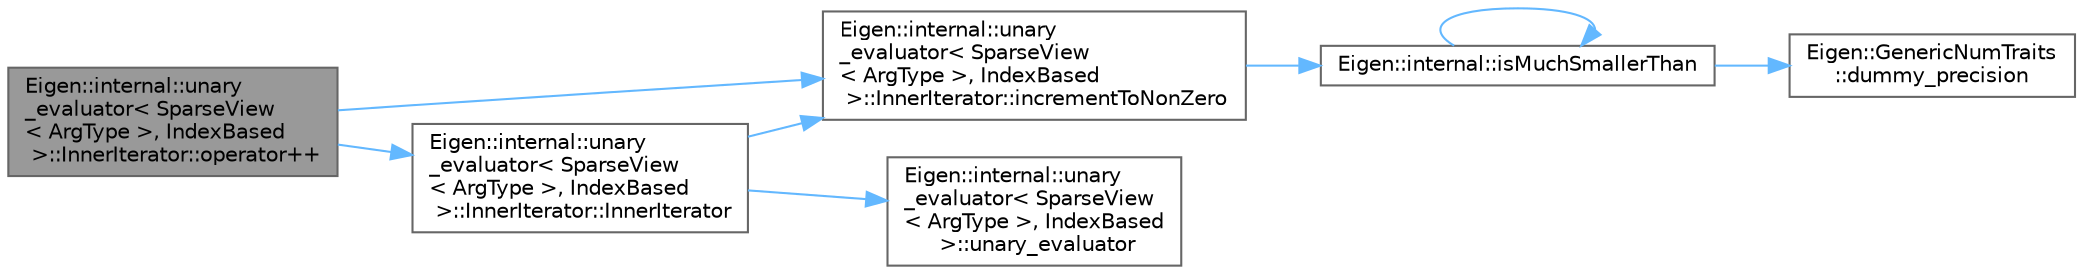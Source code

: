 digraph "Eigen::internal::unary_evaluator&lt; SparseView&lt; ArgType &gt;, IndexBased &gt;::InnerIterator::operator++"
{
 // LATEX_PDF_SIZE
  bgcolor="transparent";
  edge [fontname=Helvetica,fontsize=10,labelfontname=Helvetica,labelfontsize=10];
  node [fontname=Helvetica,fontsize=10,shape=box,height=0.2,width=0.4];
  rankdir="LR";
  Node1 [id="Node000001",label="Eigen::internal::unary\l_evaluator\< SparseView\l\< ArgType \>, IndexBased\l \>::InnerIterator::operator++",height=0.2,width=0.4,color="gray40", fillcolor="grey60", style="filled", fontcolor="black",tooltip=" "];
  Node1 -> Node2 [id="edge8_Node000001_Node000002",color="steelblue1",style="solid",tooltip=" "];
  Node2 [id="Node000002",label="Eigen::internal::unary\l_evaluator\< SparseView\l\< ArgType \>, IndexBased\l \>::InnerIterator::incrementToNonZero",height=0.2,width=0.4,color="grey40", fillcolor="white", style="filled",URL="$class_eigen_1_1internal_1_1unary__evaluator_3_01_sparse_view_3_01_arg_type_01_4_00_01_index_based_01_4_1_1_inner_iterator.html#ab5f98b5452a880d32045b190a83726b0",tooltip=" "];
  Node2 -> Node3 [id="edge9_Node000002_Node000003",color="steelblue1",style="solid",tooltip=" "];
  Node3 [id="Node000003",label="Eigen::internal::isMuchSmallerThan",height=0.2,width=0.4,color="grey40", fillcolor="white", style="filled",URL="$namespace_eigen_1_1internal.html#a84d9a116f1410c45670db495257f64ac",tooltip=" "];
  Node3 -> Node4 [id="edge10_Node000003_Node000004",color="steelblue1",style="solid",tooltip=" "];
  Node4 [id="Node000004",label="Eigen::GenericNumTraits\l::dummy_precision",height=0.2,width=0.4,color="grey40", fillcolor="white", style="filled",URL="$struct_eigen_1_1_generic_num_traits.html#a77dc085cf094c377faaf0c520e3e4efa",tooltip=" "];
  Node3 -> Node3 [id="edge11_Node000003_Node000003",color="steelblue1",style="solid",tooltip=" "];
  Node1 -> Node5 [id="edge12_Node000001_Node000005",color="steelblue1",style="solid",tooltip=" "];
  Node5 [id="Node000005",label="Eigen::internal::unary\l_evaluator\< SparseView\l\< ArgType \>, IndexBased\l \>::InnerIterator::InnerIterator",height=0.2,width=0.4,color="grey40", fillcolor="white", style="filled",URL="$class_eigen_1_1internal_1_1unary__evaluator_3_01_sparse_view_3_01_arg_type_01_4_00_01_index_based_01_4_1_1_inner_iterator.html#ae37af4f3bcd59acf4f920a6d8e79efe9",tooltip=" "];
  Node5 -> Node2 [id="edge13_Node000005_Node000002",color="steelblue1",style="solid",tooltip=" "];
  Node5 -> Node6 [id="edge14_Node000005_Node000006",color="steelblue1",style="solid",tooltip=" "];
  Node6 [id="Node000006",label="Eigen::internal::unary\l_evaluator\< SparseView\l\< ArgType \>, IndexBased\l \>::unary_evaluator",height=0.2,width=0.4,color="grey40", fillcolor="white", style="filled",URL="$struct_eigen_1_1internal_1_1unary__evaluator_3_01_sparse_view_3_01_arg_type_01_4_00_01_index_based_01_4.html#ae52789aef6d9077a9c762b0f081a1df0",tooltip=" "];
}
